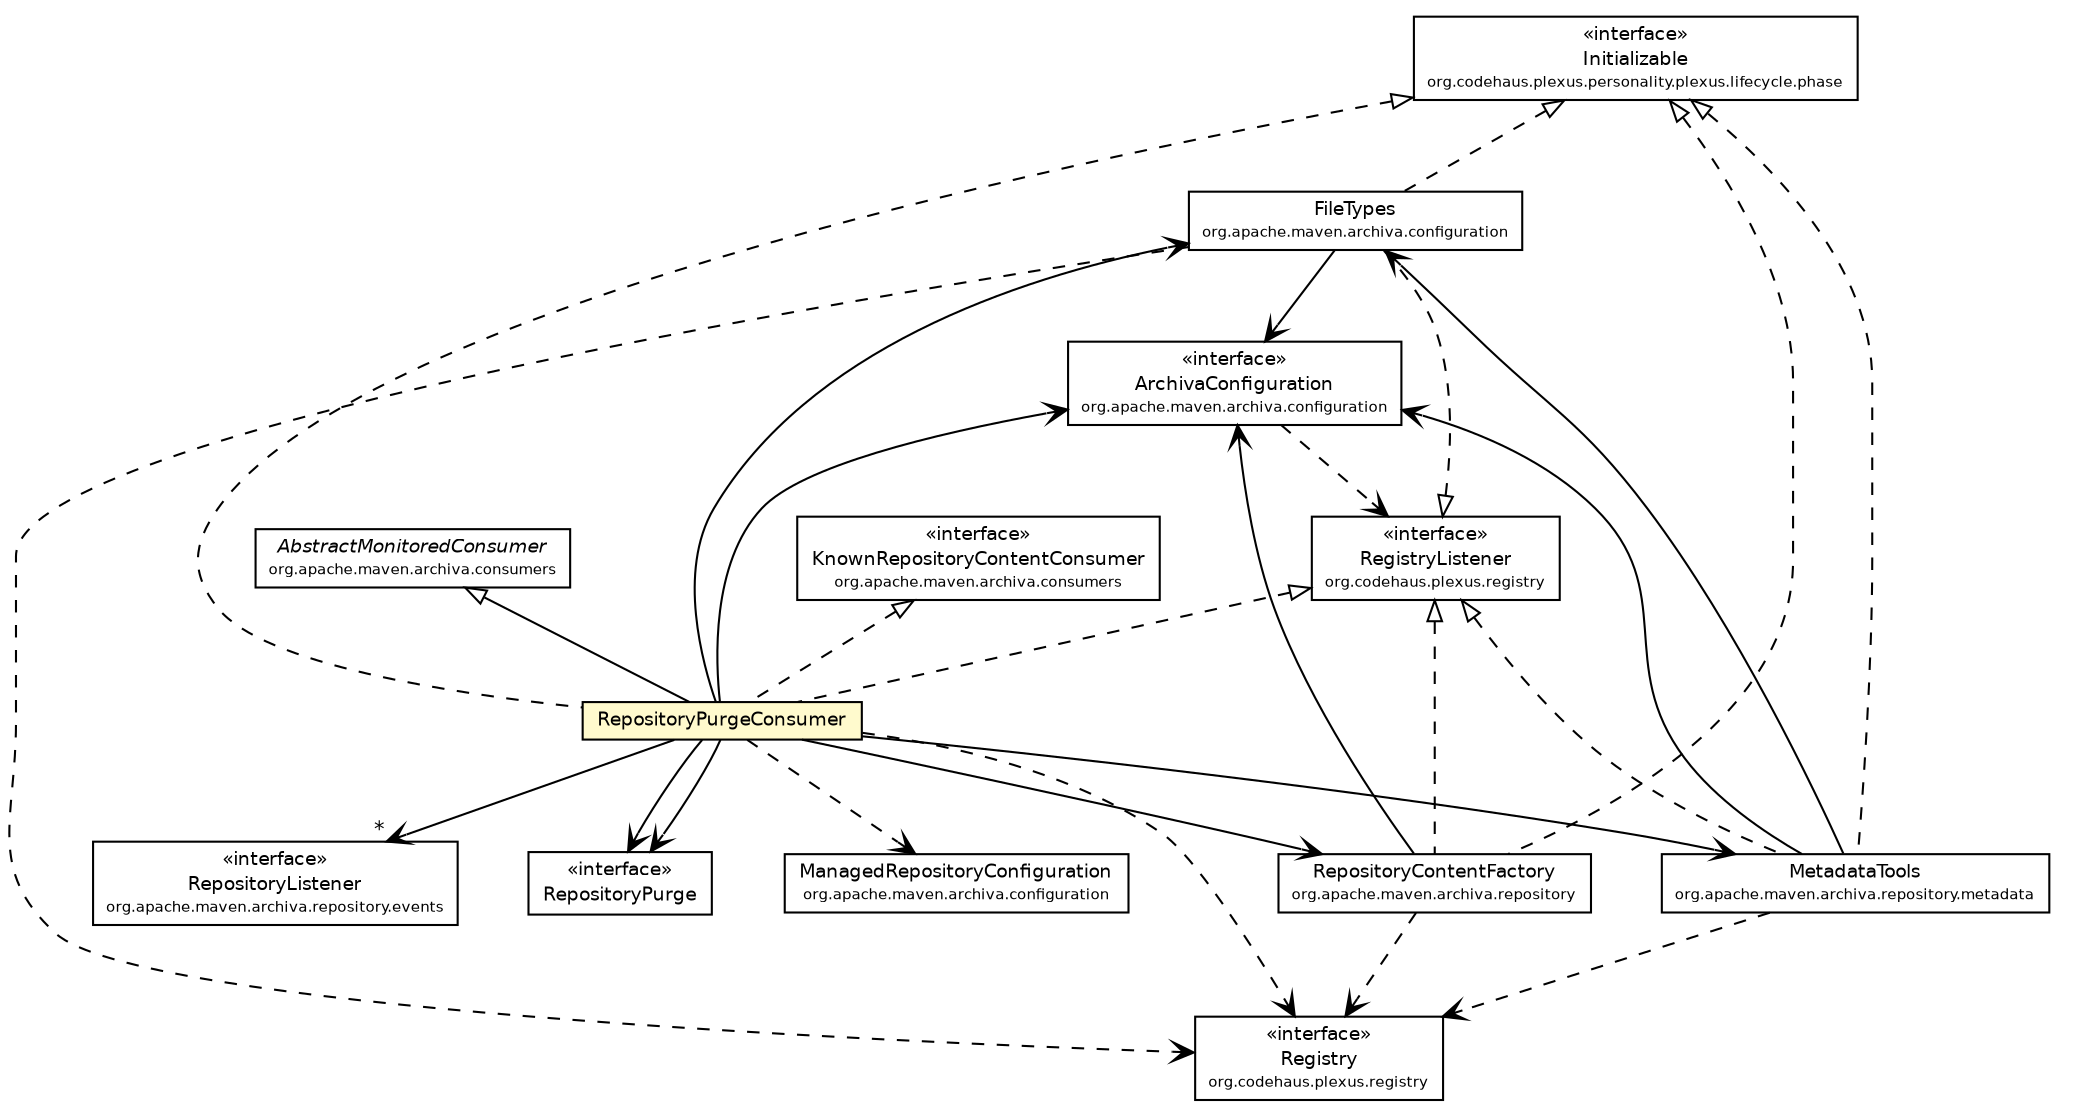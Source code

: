 #!/usr/local/bin/dot
#
# Class diagram 
# Generated by UmlGraph version 4.6 (http://www.spinellis.gr/sw/umlgraph)
#

digraph G {
	edge [fontname="Helvetica",fontsize=10,labelfontname="Helvetica",labelfontsize=10];
	node [fontname="Helvetica",fontsize=10,shape=plaintext];
	// org.apache.maven.archiva.configuration.FileTypes
	c80184 [label=<<table border="0" cellborder="1" cellspacing="0" cellpadding="2" port="p" href="../../../configuration/FileTypes.html">
		<tr><td><table border="0" cellspacing="0" cellpadding="1">
			<tr><td> FileTypes </td></tr>
			<tr><td><font point-size="7.0"> org.apache.maven.archiva.configuration </font></td></tr>
		</table></td></tr>
		</table>>, fontname="Helvetica", fontcolor="black", fontsize=9.0];
	// org.apache.maven.archiva.configuration.ArchivaConfiguration
	c80190 [label=<<table border="0" cellborder="1" cellspacing="0" cellpadding="2" port="p" href="../../../configuration/ArchivaConfiguration.html">
		<tr><td><table border="0" cellspacing="0" cellpadding="1">
			<tr><td> &laquo;interface&raquo; </td></tr>
			<tr><td> ArchivaConfiguration </td></tr>
			<tr><td><font point-size="7.0"> org.apache.maven.archiva.configuration </font></td></tr>
		</table></td></tr>
		</table>>, fontname="Helvetica", fontcolor="black", fontsize=9.0];
	// org.apache.maven.archiva.consumers.KnownRepositoryContentConsumer
	c80199 [label=<<table border="0" cellborder="1" cellspacing="0" cellpadding="2" port="p" href="../../KnownRepositoryContentConsumer.html">
		<tr><td><table border="0" cellspacing="0" cellpadding="1">
			<tr><td> &laquo;interface&raquo; </td></tr>
			<tr><td> KnownRepositoryContentConsumer </td></tr>
			<tr><td><font point-size="7.0"> org.apache.maven.archiva.consumers </font></td></tr>
		</table></td></tr>
		</table>>, fontname="Helvetica", fontcolor="black", fontsize=9.0];
	// org.apache.maven.archiva.consumers.AbstractMonitoredConsumer
	c80204 [label=<<table border="0" cellborder="1" cellspacing="0" cellpadding="2" port="p" href="../../AbstractMonitoredConsumer.html">
		<tr><td><table border="0" cellspacing="0" cellpadding="1">
			<tr><td><font face="Helvetica-Oblique"> AbstractMonitoredConsumer </font></td></tr>
			<tr><td><font point-size="7.0"> org.apache.maven.archiva.consumers </font></td></tr>
		</table></td></tr>
		</table>>, fontname="Helvetica", fontcolor="black", fontsize=9.0];
	// org.apache.maven.archiva.repository.RepositoryContentFactory
	c80251 [label=<<table border="0" cellborder="1" cellspacing="0" cellpadding="2" port="p" href="../../../repository/RepositoryContentFactory.html">
		<tr><td><table border="0" cellspacing="0" cellpadding="1">
			<tr><td> RepositoryContentFactory </td></tr>
			<tr><td><font point-size="7.0"> org.apache.maven.archiva.repository </font></td></tr>
		</table></td></tr>
		</table>>, fontname="Helvetica", fontcolor="black", fontsize=9.0];
	// org.apache.maven.archiva.repository.events.RepositoryListener
	c80256 [label=<<table border="0" cellborder="1" cellspacing="0" cellpadding="2" port="p" href="../../../repository/events/RepositoryListener.html">
		<tr><td><table border="0" cellspacing="0" cellpadding="1">
			<tr><td> &laquo;interface&raquo; </td></tr>
			<tr><td> RepositoryListener </td></tr>
			<tr><td><font point-size="7.0"> org.apache.maven.archiva.repository.events </font></td></tr>
		</table></td></tr>
		</table>>, fontname="Helvetica", fontcolor="black", fontsize=9.0];
	// org.apache.maven.archiva.repository.metadata.MetadataTools
	c80262 [label=<<table border="0" cellborder="1" cellspacing="0" cellpadding="2" port="p" href="../../../repository/metadata/MetadataTools.html">
		<tr><td><table border="0" cellspacing="0" cellpadding="1">
			<tr><td> MetadataTools </td></tr>
			<tr><td><font point-size="7.0"> org.apache.maven.archiva.repository.metadata </font></td></tr>
		</table></td></tr>
		</table>>, fontname="Helvetica", fontcolor="black", fontsize=9.0];
	// org.apache.maven.archiva.consumers.core.repository.RepositoryPurgeConsumer
	c80297 [label=<<table border="0" cellborder="1" cellspacing="0" cellpadding="2" port="p" bgcolor="lemonChiffon" href="./RepositoryPurgeConsumer.html">
		<tr><td><table border="0" cellspacing="0" cellpadding="1">
			<tr><td> RepositoryPurgeConsumer </td></tr>
		</table></td></tr>
		</table>>, fontname="Helvetica", fontcolor="black", fontsize=9.0];
	// org.apache.maven.archiva.consumers.core.repository.RepositoryPurge
	c80298 [label=<<table border="0" cellborder="1" cellspacing="0" cellpadding="2" port="p" href="./RepositoryPurge.html">
		<tr><td><table border="0" cellspacing="0" cellpadding="1">
			<tr><td> &laquo;interface&raquo; </td></tr>
			<tr><td> RepositoryPurge </td></tr>
		</table></td></tr>
		</table>>, fontname="Helvetica", fontcolor="black", fontsize=9.0];
	//org.apache.maven.archiva.configuration.FileTypes implements org.codehaus.plexus.personality.plexus.lifecycle.phase.Initializable
	c80529:p -> c80184:p [dir=back,arrowtail=empty,style=dashed];
	//org.apache.maven.archiva.configuration.FileTypes implements org.codehaus.plexus.registry.RegistryListener
	c80530:p -> c80184:p [dir=back,arrowtail=empty,style=dashed];
	//org.apache.maven.archiva.repository.RepositoryContentFactory implements org.codehaus.plexus.registry.RegistryListener
	c80530:p -> c80251:p [dir=back,arrowtail=empty,style=dashed];
	//org.apache.maven.archiva.repository.RepositoryContentFactory implements org.codehaus.plexus.personality.plexus.lifecycle.phase.Initializable
	c80529:p -> c80251:p [dir=back,arrowtail=empty,style=dashed];
	//org.apache.maven.archiva.repository.metadata.MetadataTools implements org.codehaus.plexus.registry.RegistryListener
	c80530:p -> c80262:p [dir=back,arrowtail=empty,style=dashed];
	//org.apache.maven.archiva.repository.metadata.MetadataTools implements org.codehaus.plexus.personality.plexus.lifecycle.phase.Initializable
	c80529:p -> c80262:p [dir=back,arrowtail=empty,style=dashed];
	//org.apache.maven.archiva.consumers.core.repository.RepositoryPurgeConsumer extends org.apache.maven.archiva.consumers.AbstractMonitoredConsumer
	c80204:p -> c80297:p [dir=back,arrowtail=empty];
	//org.apache.maven.archiva.consumers.core.repository.RepositoryPurgeConsumer implements org.apache.maven.archiva.consumers.KnownRepositoryContentConsumer
	c80199:p -> c80297:p [dir=back,arrowtail=empty,style=dashed];
	//org.apache.maven.archiva.consumers.core.repository.RepositoryPurgeConsumer implements org.codehaus.plexus.registry.RegistryListener
	c80530:p -> c80297:p [dir=back,arrowtail=empty,style=dashed];
	//org.apache.maven.archiva.consumers.core.repository.RepositoryPurgeConsumer implements org.codehaus.plexus.personality.plexus.lifecycle.phase.Initializable
	c80529:p -> c80297:p [dir=back,arrowtail=empty,style=dashed];
	// org.apache.maven.archiva.configuration.FileTypes NAVASSOC org.apache.maven.archiva.configuration.ArchivaConfiguration
	c80184:p -> c80190:p [taillabel="", label="", headlabel="", fontname="Helvetica", fontcolor="black", fontsize=10.0, color="black", arrowhead=open];
	// org.apache.maven.archiva.repository.RepositoryContentFactory NAVASSOC org.apache.maven.archiva.configuration.ArchivaConfiguration
	c80251:p -> c80190:p [taillabel="", label="", headlabel="", fontname="Helvetica", fontcolor="black", fontsize=10.0, color="black", arrowhead=open];
	// org.apache.maven.archiva.repository.metadata.MetadataTools NAVASSOC org.apache.maven.archiva.configuration.ArchivaConfiguration
	c80262:p -> c80190:p [taillabel="", label="", headlabel="", fontname="Helvetica", fontcolor="black", fontsize=10.0, color="black", arrowhead=open];
	// org.apache.maven.archiva.repository.metadata.MetadataTools NAVASSOC org.apache.maven.archiva.configuration.FileTypes
	c80262:p -> c80184:p [taillabel="", label="", headlabel="", fontname="Helvetica", fontcolor="black", fontsize=10.0, color="black", arrowhead=open];
	// org.apache.maven.archiva.consumers.core.repository.RepositoryPurgeConsumer NAVASSOC org.apache.maven.archiva.configuration.ArchivaConfiguration
	c80297:p -> c80190:p [taillabel="", label="", headlabel="", fontname="Helvetica", fontcolor="black", fontsize=10.0, color="black", arrowhead=open];
	// org.apache.maven.archiva.consumers.core.repository.RepositoryPurgeConsumer NAVASSOC org.apache.maven.archiva.repository.RepositoryContentFactory
	c80297:p -> c80251:p [taillabel="", label="", headlabel="", fontname="Helvetica", fontcolor="black", fontsize=10.0, color="black", arrowhead=open];
	// org.apache.maven.archiva.consumers.core.repository.RepositoryPurgeConsumer NAVASSOC org.apache.maven.archiva.repository.metadata.MetadataTools
	c80297:p -> c80262:p [taillabel="", label="", headlabel="", fontname="Helvetica", fontcolor="black", fontsize=10.0, color="black", arrowhead=open];
	// org.apache.maven.archiva.consumers.core.repository.RepositoryPurgeConsumer NAVASSOC org.apache.maven.archiva.configuration.FileTypes
	c80297:p -> c80184:p [taillabel="", label="", headlabel="", fontname="Helvetica", fontcolor="black", fontsize=10.0, color="black", arrowhead=open];
	// org.apache.maven.archiva.consumers.core.repository.RepositoryPurgeConsumer NAVASSOC org.apache.maven.archiva.consumers.core.repository.RepositoryPurge
	c80297:p -> c80298:p [taillabel="", label="", headlabel="", fontname="Helvetica", fontcolor="black", fontsize=10.0, color="black", arrowhead=open];
	// org.apache.maven.archiva.consumers.core.repository.RepositoryPurgeConsumer NAVASSOC org.apache.maven.archiva.consumers.core.repository.RepositoryPurge
	c80297:p -> c80298:p [taillabel="", label="", headlabel="", fontname="Helvetica", fontcolor="black", fontsize=10.0, color="black", arrowhead=open];
	// org.apache.maven.archiva.consumers.core.repository.RepositoryPurgeConsumer NAVASSOC org.apache.maven.archiva.repository.events.RepositoryListener
	c80297:p -> c80256:p [taillabel="", label="", headlabel="*", fontname="Helvetica", fontcolor="black", fontsize=10.0, color="black", arrowhead=open];
	// org.apache.maven.archiva.configuration.FileTypes DEPEND org.codehaus.plexus.registry.Registry
	c80184:p -> c80531:p [taillabel="", label="", headlabel="", fontname="Helvetica", fontcolor="black", fontsize=10.0, color="black", arrowhead=open, style=dashed];
	// org.apache.maven.archiva.configuration.ArchivaConfiguration DEPEND org.codehaus.plexus.registry.RegistryListener
	c80190:p -> c80530:p [taillabel="", label="", headlabel="", fontname="Helvetica", fontcolor="black", fontsize=10.0, color="black", arrowhead=open, style=dashed];
	// org.apache.maven.archiva.repository.RepositoryContentFactory DEPEND org.codehaus.plexus.registry.Registry
	c80251:p -> c80531:p [taillabel="", label="", headlabel="", fontname="Helvetica", fontcolor="black", fontsize=10.0, color="black", arrowhead=open, style=dashed];
	// org.apache.maven.archiva.repository.metadata.MetadataTools DEPEND org.codehaus.plexus.registry.Registry
	c80262:p -> c80531:p [taillabel="", label="", headlabel="", fontname="Helvetica", fontcolor="black", fontsize=10.0, color="black", arrowhead=open, style=dashed];
	// org.apache.maven.archiva.consumers.core.repository.RepositoryPurgeConsumer DEPEND org.codehaus.plexus.registry.Registry
	c80297:p -> c80531:p [taillabel="", label="", headlabel="", fontname="Helvetica", fontcolor="black", fontsize=10.0, color="black", arrowhead=open, style=dashed];
	// org.apache.maven.archiva.consumers.core.repository.RepositoryPurgeConsumer DEPEND org.apache.maven.archiva.configuration.ManagedRepositoryConfiguration
	c80297:p -> c80532:p [taillabel="", label="", headlabel="", fontname="Helvetica", fontcolor="black", fontsize=10.0, color="black", arrowhead=open, style=dashed];
	// org.codehaus.plexus.personality.plexus.lifecycle.phase.Initializable
	c80529 [label=<<table border="0" cellborder="1" cellspacing="0" cellpadding="2" port="p" href="http://java.sun.com/j2se/1.4.2/docs/api/org/codehaus/plexus/personality/plexus/lifecycle/phase/Initializable.html">
		<tr><td><table border="0" cellspacing="0" cellpadding="1">
			<tr><td> &laquo;interface&raquo; </td></tr>
			<tr><td> Initializable </td></tr>
			<tr><td><font point-size="7.0"> org.codehaus.plexus.personality.plexus.lifecycle.phase </font></td></tr>
		</table></td></tr>
		</table>>, fontname="Helvetica", fontcolor="black", fontsize=9.0];
	// org.apache.maven.archiva.configuration.ManagedRepositoryConfiguration
	c80532 [label=<<table border="0" cellborder="1" cellspacing="0" cellpadding="2" port="p" href="http://java.sun.com/j2se/1.4.2/docs/api/org/apache/maven/archiva/configuration/ManagedRepositoryConfiguration.html">
		<tr><td><table border="0" cellspacing="0" cellpadding="1">
			<tr><td> ManagedRepositoryConfiguration </td></tr>
			<tr><td><font point-size="7.0"> org.apache.maven.archiva.configuration </font></td></tr>
		</table></td></tr>
		</table>>, fontname="Helvetica", fontcolor="black", fontsize=9.0];
	// org.codehaus.plexus.registry.Registry
	c80531 [label=<<table border="0" cellborder="1" cellspacing="0" cellpadding="2" port="p" href="http://java.sun.com/j2se/1.4.2/docs/api/org/codehaus/plexus/registry/Registry.html">
		<tr><td><table border="0" cellspacing="0" cellpadding="1">
			<tr><td> &laquo;interface&raquo; </td></tr>
			<tr><td> Registry </td></tr>
			<tr><td><font point-size="7.0"> org.codehaus.plexus.registry </font></td></tr>
		</table></td></tr>
		</table>>, fontname="Helvetica", fontcolor="black", fontsize=9.0];
	// org.codehaus.plexus.registry.RegistryListener
	c80530 [label=<<table border="0" cellborder="1" cellspacing="0" cellpadding="2" port="p" href="http://java.sun.com/j2se/1.4.2/docs/api/org/codehaus/plexus/registry/RegistryListener.html">
		<tr><td><table border="0" cellspacing="0" cellpadding="1">
			<tr><td> &laquo;interface&raquo; </td></tr>
			<tr><td> RegistryListener </td></tr>
			<tr><td><font point-size="7.0"> org.codehaus.plexus.registry </font></td></tr>
		</table></td></tr>
		</table>>, fontname="Helvetica", fontcolor="black", fontsize=9.0];
}

